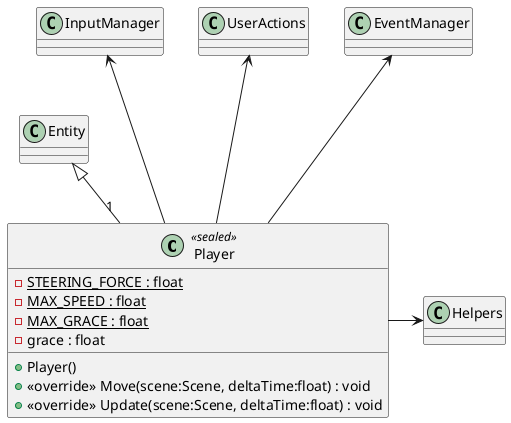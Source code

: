 @startuml
class Player <<sealed>> {
    - {static} STEERING_FORCE : float
    - {static} MAX_SPEED : float
    - {static} MAX_GRACE : float
    - grace : float
    + Player()
    + <<override>> Move(scene:Scene, deltaTime:float) : void
    + <<override>> Update(scene:Scene, deltaTime:float) : void
}
Entity <|-- "1" Player
InputManager <--- Player
UserActions <--- Player
Player -> Helpers
EventManager <--- Player
@enduml

